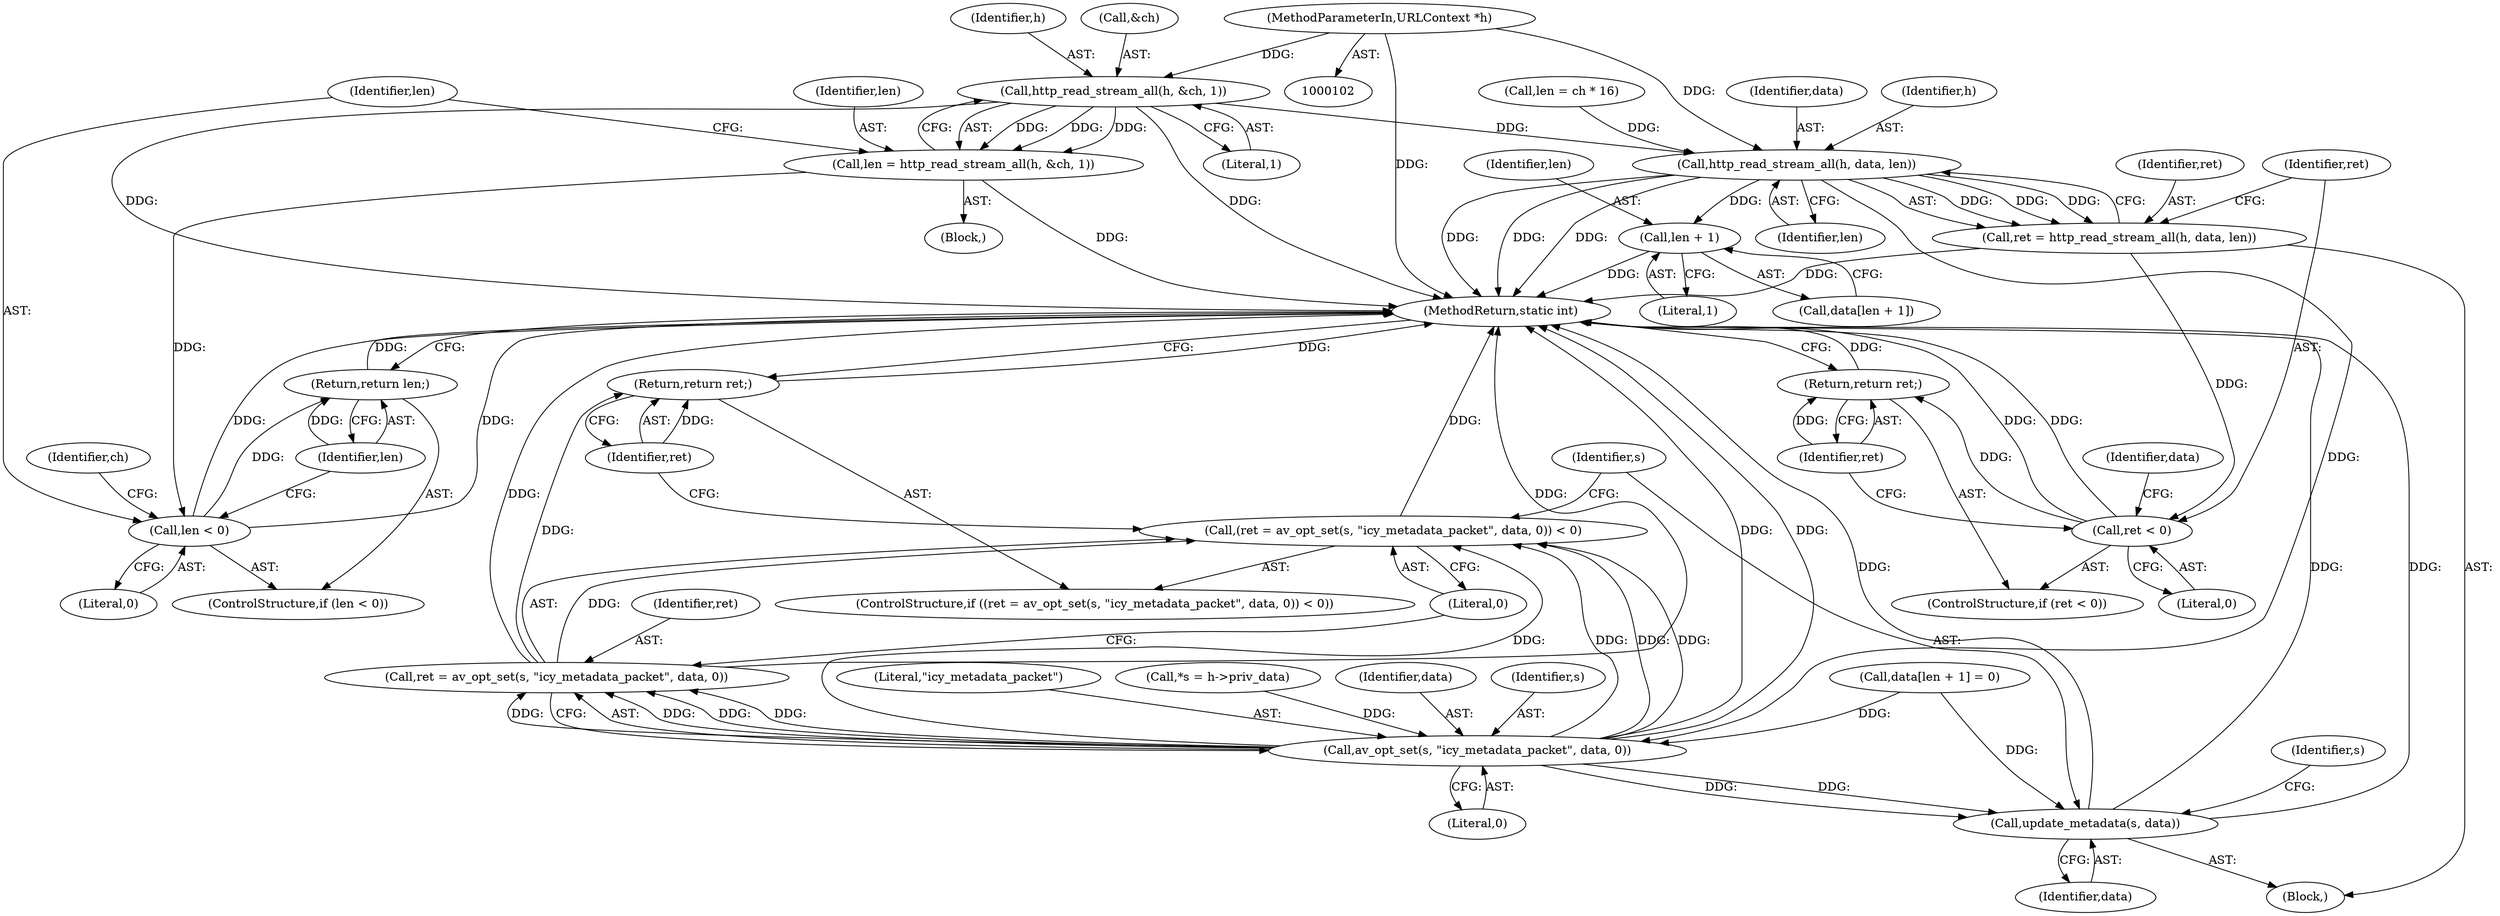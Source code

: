 digraph "0_FFmpeg_2a05c8f813de6f2278827734bf8102291e7484aa_8@API" {
"1000136" [label="(Call,http_read_stream_all(h, &ch, 1))"];
"1000103" [label="(MethodParameterIn,URLContext *h)"];
"1000134" [label="(Call,len = http_read_stream_all(h, &ch, 1))"];
"1000142" [label="(Call,len < 0)"];
"1000145" [label="(Return,return len;)"];
"1000161" [label="(Call,http_read_stream_all(h, data, len))"];
"1000159" [label="(Call,ret = http_read_stream_all(h, data, len))"];
"1000166" [label="(Call,ret < 0)"];
"1000169" [label="(Return,return ret;)"];
"1000174" [label="(Call,len + 1)"];
"1000182" [label="(Call,av_opt_set(s, \"icy_metadata_packet\", data, 0))"];
"1000179" [label="(Call,(ret = av_opt_set(s, \"icy_metadata_packet\", data, 0)) < 0)"];
"1000180" [label="(Call,ret = av_opt_set(s, \"icy_metadata_packet\", data, 0))"];
"1000188" [label="(Return,return ret;)"];
"1000190" [label="(Call,update_metadata(s, data))"];
"1000180" [label="(Call,ret = av_opt_set(s, \"icy_metadata_packet\", data, 0))"];
"1000169" [label="(Return,return ret;)"];
"1000134" [label="(Call,len = http_read_stream_all(h, &ch, 1))"];
"1000137" [label="(Identifier,h)"];
"1000160" [label="(Identifier,ret)"];
"1000166" [label="(Call,ret < 0)"];
"1000136" [label="(Call,http_read_stream_all(h, &ch, 1))"];
"1000143" [label="(Identifier,len)"];
"1000186" [label="(Literal,0)"];
"1000184" [label="(Literal,\"icy_metadata_packet\")"];
"1000146" [label="(Identifier,len)"];
"1000151" [label="(Block,)"];
"1000167" [label="(Identifier,ret)"];
"1000172" [label="(Call,data[len + 1])"];
"1000179" [label="(Call,(ret = av_opt_set(s, \"icy_metadata_packet\", data, 0)) < 0)"];
"1000107" [label="(Call,*s = h->priv_data)"];
"1000145" [label="(Return,return len;)"];
"1000165" [label="(ControlStructure,if (ret < 0))"];
"1000174" [label="(Call,len + 1)"];
"1000178" [label="(ControlStructure,if ((ret = av_opt_set(s, \"icy_metadata_packet\", data, 0)) < 0))"];
"1000161" [label="(Call,http_read_stream_all(h, data, len))"];
"1000144" [label="(Literal,0)"];
"1000181" [label="(Identifier,ret)"];
"1000188" [label="(Return,return ret;)"];
"1000189" [label="(Identifier,ret)"];
"1000191" [label="(Identifier,s)"];
"1000142" [label="(Call,len < 0)"];
"1000187" [label="(Literal,0)"];
"1000131" [label="(Block,)"];
"1000195" [label="(Identifier,s)"];
"1000164" [label="(Identifier,len)"];
"1000163" [label="(Identifier,data)"];
"1000103" [label="(MethodParameterIn,URLContext *h)"];
"1000159" [label="(Call,ret = http_read_stream_all(h, data, len))"];
"1000207" [label="(MethodReturn,static int)"];
"1000185" [label="(Identifier,data)"];
"1000175" [label="(Identifier,len)"];
"1000170" [label="(Identifier,ret)"];
"1000176" [label="(Literal,1)"];
"1000173" [label="(Identifier,data)"];
"1000192" [label="(Identifier,data)"];
"1000140" [label="(Literal,1)"];
"1000141" [label="(ControlStructure,if (len < 0))"];
"1000135" [label="(Identifier,len)"];
"1000182" [label="(Call,av_opt_set(s, \"icy_metadata_packet\", data, 0))"];
"1000168" [label="(Literal,0)"];
"1000171" [label="(Call,data[len + 1] = 0)"];
"1000190" [label="(Call,update_metadata(s, data))"];
"1000183" [label="(Identifier,s)"];
"1000149" [label="(Identifier,ch)"];
"1000162" [label="(Identifier,h)"];
"1000138" [label="(Call,&ch)"];
"1000154" [label="(Call,len = ch * 16)"];
"1000136" -> "1000134"  [label="AST: "];
"1000136" -> "1000140"  [label="CFG: "];
"1000137" -> "1000136"  [label="AST: "];
"1000138" -> "1000136"  [label="AST: "];
"1000140" -> "1000136"  [label="AST: "];
"1000134" -> "1000136"  [label="CFG: "];
"1000136" -> "1000207"  [label="DDG: "];
"1000136" -> "1000207"  [label="DDG: "];
"1000136" -> "1000134"  [label="DDG: "];
"1000136" -> "1000134"  [label="DDG: "];
"1000136" -> "1000134"  [label="DDG: "];
"1000103" -> "1000136"  [label="DDG: "];
"1000136" -> "1000161"  [label="DDG: "];
"1000103" -> "1000102"  [label="AST: "];
"1000103" -> "1000207"  [label="DDG: "];
"1000103" -> "1000161"  [label="DDG: "];
"1000134" -> "1000131"  [label="AST: "];
"1000135" -> "1000134"  [label="AST: "];
"1000143" -> "1000134"  [label="CFG: "];
"1000134" -> "1000207"  [label="DDG: "];
"1000134" -> "1000142"  [label="DDG: "];
"1000142" -> "1000141"  [label="AST: "];
"1000142" -> "1000144"  [label="CFG: "];
"1000143" -> "1000142"  [label="AST: "];
"1000144" -> "1000142"  [label="AST: "];
"1000146" -> "1000142"  [label="CFG: "];
"1000149" -> "1000142"  [label="CFG: "];
"1000142" -> "1000207"  [label="DDG: "];
"1000142" -> "1000207"  [label="DDG: "];
"1000142" -> "1000145"  [label="DDG: "];
"1000145" -> "1000141"  [label="AST: "];
"1000145" -> "1000146"  [label="CFG: "];
"1000146" -> "1000145"  [label="AST: "];
"1000207" -> "1000145"  [label="CFG: "];
"1000145" -> "1000207"  [label="DDG: "];
"1000146" -> "1000145"  [label="DDG: "];
"1000161" -> "1000159"  [label="AST: "];
"1000161" -> "1000164"  [label="CFG: "];
"1000162" -> "1000161"  [label="AST: "];
"1000163" -> "1000161"  [label="AST: "];
"1000164" -> "1000161"  [label="AST: "];
"1000159" -> "1000161"  [label="CFG: "];
"1000161" -> "1000207"  [label="DDG: "];
"1000161" -> "1000207"  [label="DDG: "];
"1000161" -> "1000207"  [label="DDG: "];
"1000161" -> "1000159"  [label="DDG: "];
"1000161" -> "1000159"  [label="DDG: "];
"1000161" -> "1000159"  [label="DDG: "];
"1000154" -> "1000161"  [label="DDG: "];
"1000161" -> "1000174"  [label="DDG: "];
"1000161" -> "1000182"  [label="DDG: "];
"1000159" -> "1000151"  [label="AST: "];
"1000160" -> "1000159"  [label="AST: "];
"1000167" -> "1000159"  [label="CFG: "];
"1000159" -> "1000207"  [label="DDG: "];
"1000159" -> "1000166"  [label="DDG: "];
"1000166" -> "1000165"  [label="AST: "];
"1000166" -> "1000168"  [label="CFG: "];
"1000167" -> "1000166"  [label="AST: "];
"1000168" -> "1000166"  [label="AST: "];
"1000170" -> "1000166"  [label="CFG: "];
"1000173" -> "1000166"  [label="CFG: "];
"1000166" -> "1000207"  [label="DDG: "];
"1000166" -> "1000207"  [label="DDG: "];
"1000166" -> "1000169"  [label="DDG: "];
"1000169" -> "1000165"  [label="AST: "];
"1000169" -> "1000170"  [label="CFG: "];
"1000170" -> "1000169"  [label="AST: "];
"1000207" -> "1000169"  [label="CFG: "];
"1000169" -> "1000207"  [label="DDG: "];
"1000170" -> "1000169"  [label="DDG: "];
"1000174" -> "1000172"  [label="AST: "];
"1000174" -> "1000176"  [label="CFG: "];
"1000175" -> "1000174"  [label="AST: "];
"1000176" -> "1000174"  [label="AST: "];
"1000172" -> "1000174"  [label="CFG: "];
"1000174" -> "1000207"  [label="DDG: "];
"1000182" -> "1000180"  [label="AST: "];
"1000182" -> "1000186"  [label="CFG: "];
"1000183" -> "1000182"  [label="AST: "];
"1000184" -> "1000182"  [label="AST: "];
"1000185" -> "1000182"  [label="AST: "];
"1000186" -> "1000182"  [label="AST: "];
"1000180" -> "1000182"  [label="CFG: "];
"1000182" -> "1000207"  [label="DDG: "];
"1000182" -> "1000207"  [label="DDG: "];
"1000182" -> "1000179"  [label="DDG: "];
"1000182" -> "1000179"  [label="DDG: "];
"1000182" -> "1000179"  [label="DDG: "];
"1000182" -> "1000179"  [label="DDG: "];
"1000182" -> "1000180"  [label="DDG: "];
"1000182" -> "1000180"  [label="DDG: "];
"1000182" -> "1000180"  [label="DDG: "];
"1000182" -> "1000180"  [label="DDG: "];
"1000107" -> "1000182"  [label="DDG: "];
"1000171" -> "1000182"  [label="DDG: "];
"1000182" -> "1000190"  [label="DDG: "];
"1000182" -> "1000190"  [label="DDG: "];
"1000179" -> "1000178"  [label="AST: "];
"1000179" -> "1000187"  [label="CFG: "];
"1000180" -> "1000179"  [label="AST: "];
"1000187" -> "1000179"  [label="AST: "];
"1000189" -> "1000179"  [label="CFG: "];
"1000191" -> "1000179"  [label="CFG: "];
"1000179" -> "1000207"  [label="DDG: "];
"1000180" -> "1000179"  [label="DDG: "];
"1000181" -> "1000180"  [label="AST: "];
"1000187" -> "1000180"  [label="CFG: "];
"1000180" -> "1000207"  [label="DDG: "];
"1000180" -> "1000207"  [label="DDG: "];
"1000180" -> "1000188"  [label="DDG: "];
"1000188" -> "1000178"  [label="AST: "];
"1000188" -> "1000189"  [label="CFG: "];
"1000189" -> "1000188"  [label="AST: "];
"1000207" -> "1000188"  [label="CFG: "];
"1000188" -> "1000207"  [label="DDG: "];
"1000189" -> "1000188"  [label="DDG: "];
"1000190" -> "1000151"  [label="AST: "];
"1000190" -> "1000192"  [label="CFG: "];
"1000191" -> "1000190"  [label="AST: "];
"1000192" -> "1000190"  [label="AST: "];
"1000195" -> "1000190"  [label="CFG: "];
"1000190" -> "1000207"  [label="DDG: "];
"1000190" -> "1000207"  [label="DDG: "];
"1000190" -> "1000207"  [label="DDG: "];
"1000171" -> "1000190"  [label="DDG: "];
}
